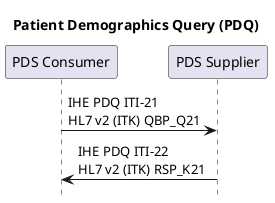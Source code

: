 @startuml

hide footbox


title "Patient Demographics Query (PDQ)"


participant "PDS Consumer" as PDSConsumer
participant "PDS Supplier" as PDSSupplier

PDSConsumer -> PDSSupplier : IHE PDQ ITI-21  \nHL7 v2 (ITK) QBP_Q21
PDSSupplier -> PDSConsumer : IHE PDQ ITI-22  \nHL7 v2 (ITK) RSP_K21

@enduml
